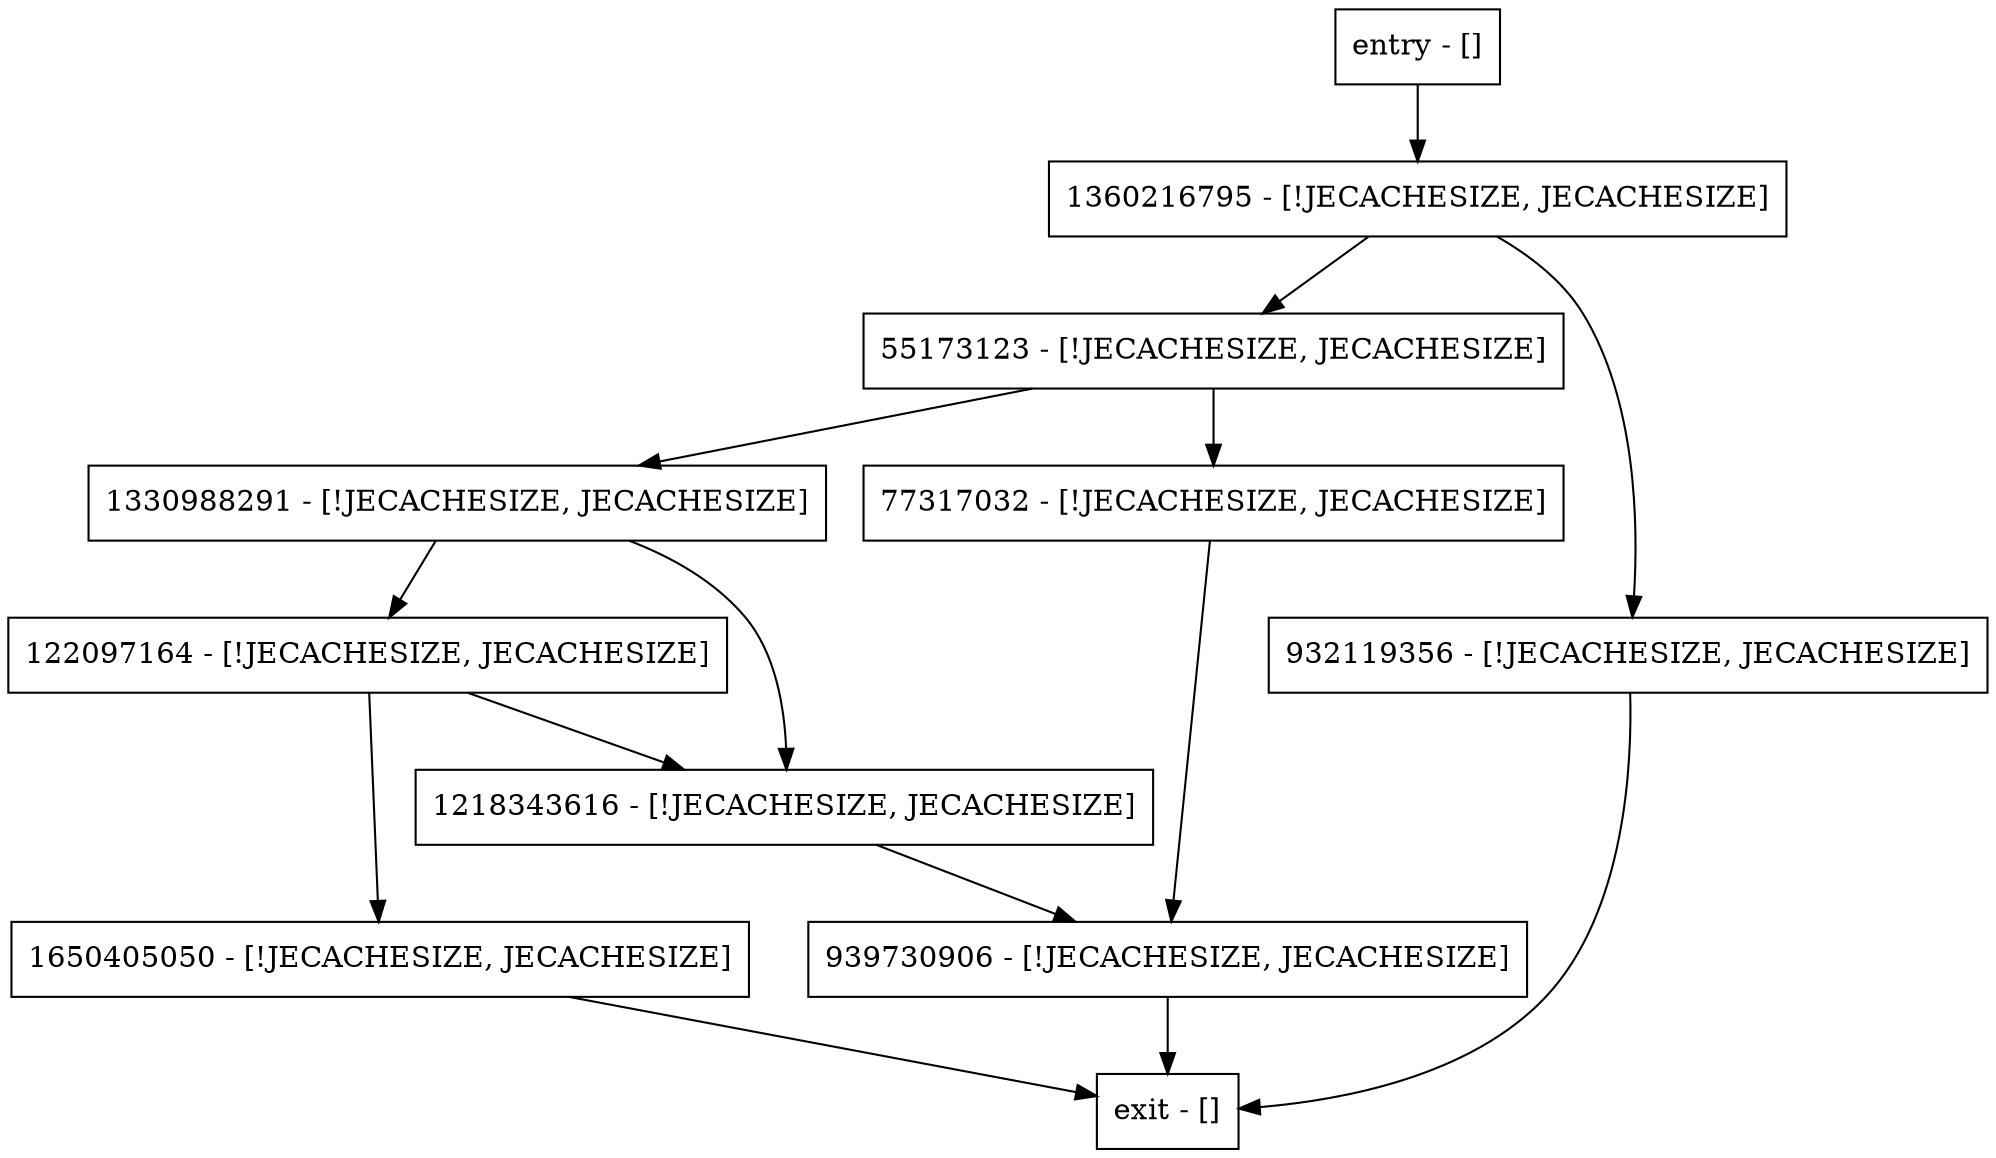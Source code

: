 digraph registerThreadLocker {
node [shape=record];
entry [label="entry - []"];
exit [label="exit - []"];
1360216795 [label="1360216795 - [!JECACHESIZE, JECACHESIZE]"];
55173123 [label="55173123 - [!JECACHESIZE, JECACHESIZE]"];
939730906 [label="939730906 - [!JECACHESIZE, JECACHESIZE]"];
1650405050 [label="1650405050 - [!JECACHESIZE, JECACHESIZE]"];
122097164 [label="122097164 - [!JECACHESIZE, JECACHESIZE]"];
932119356 [label="932119356 - [!JECACHESIZE, JECACHESIZE]"];
1330988291 [label="1330988291 - [!JECACHESIZE, JECACHESIZE]"];
77317032 [label="77317032 - [!JECACHESIZE, JECACHESIZE]"];
1218343616 [label="1218343616 - [!JECACHESIZE, JECACHESIZE]"];
entry;
exit;
entry -> 1360216795;
1360216795 -> 55173123;
1360216795 -> 932119356;
55173123 -> 1330988291;
55173123 -> 77317032;
939730906 -> exit;
1650405050 -> exit;
122097164 -> 1650405050;
122097164 -> 1218343616;
932119356 -> exit;
1330988291 -> 122097164;
1330988291 -> 1218343616;
77317032 -> 939730906;
1218343616 -> 939730906;
}

